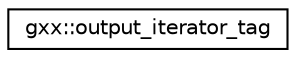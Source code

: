 digraph "Graphical Class Hierarchy"
{
  edge [fontname="Helvetica",fontsize="10",labelfontname="Helvetica",labelfontsize="10"];
  node [fontname="Helvetica",fontsize="10",shape=record];
  rankdir="LR";
  Node1 [label="gxx::output_iterator_tag",height=0.2,width=0.4,color="black", fillcolor="white", style="filled",URL="$structgxx_1_1output__iterator__tag.html",tooltip="Marking output iterators. "];
}
